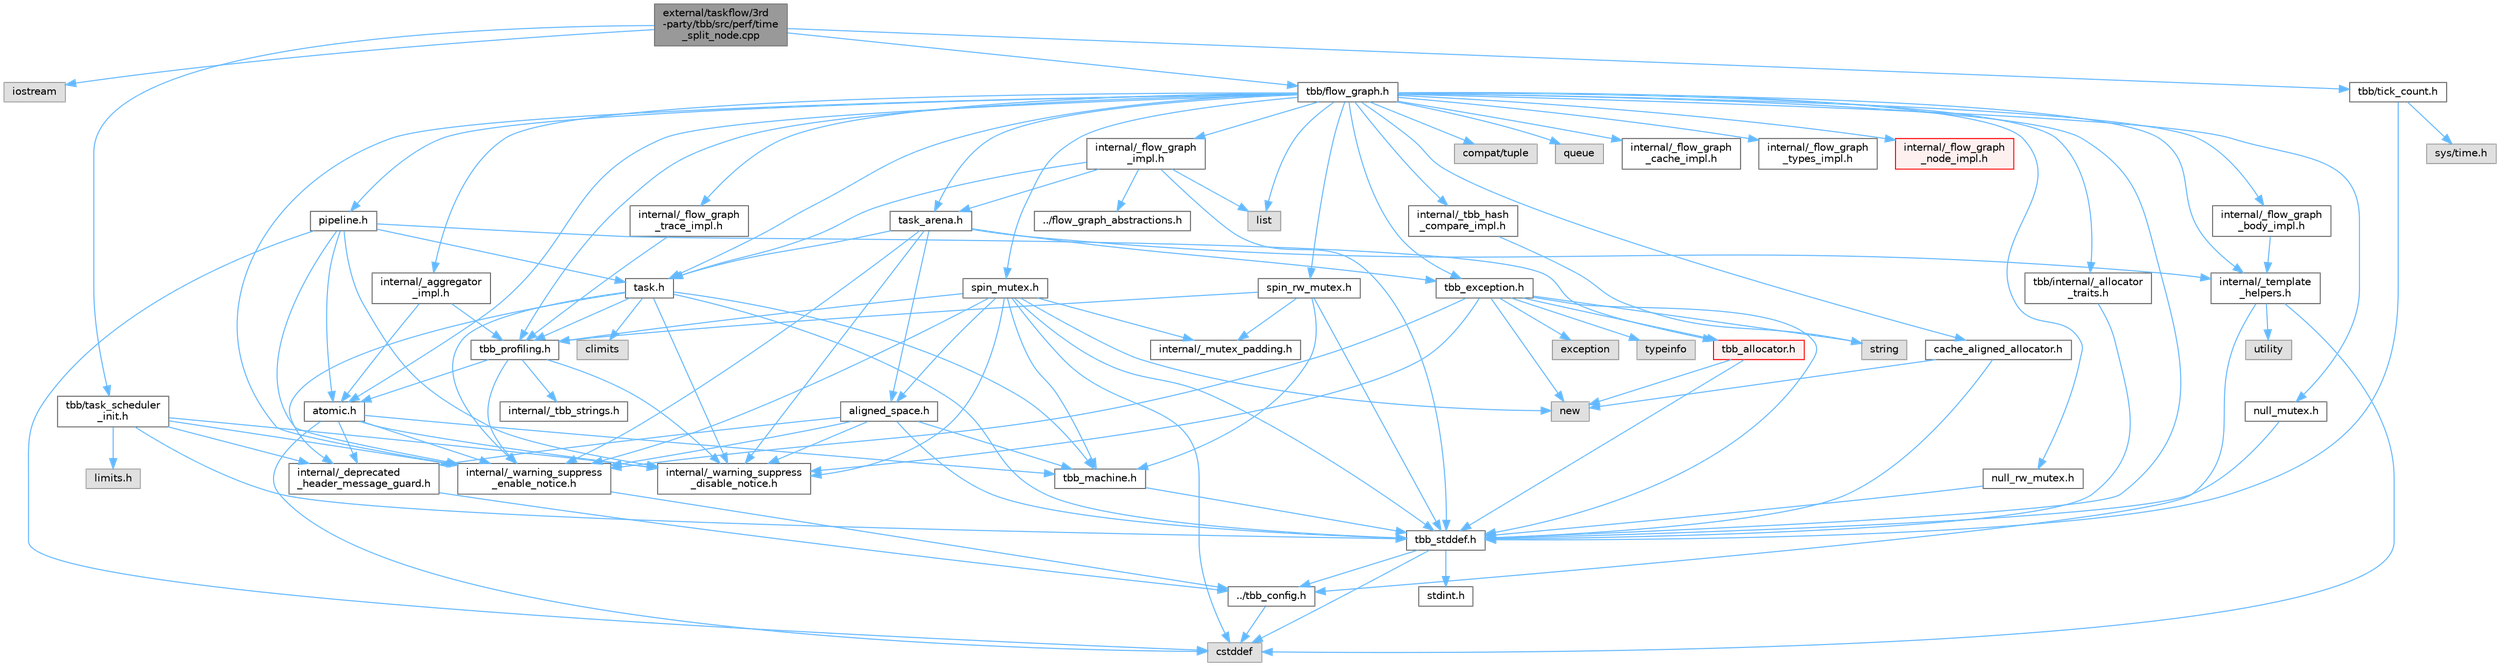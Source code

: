 digraph "external/taskflow/3rd-party/tbb/src/perf/time_split_node.cpp"
{
 // LATEX_PDF_SIZE
  bgcolor="transparent";
  edge [fontname=Helvetica,fontsize=10,labelfontname=Helvetica,labelfontsize=10];
  node [fontname=Helvetica,fontsize=10,shape=box,height=0.2,width=0.4];
  Node1 [id="Node000001",label="external/taskflow/3rd\l-party/tbb/src/perf/time\l_split_node.cpp",height=0.2,width=0.4,color="gray40", fillcolor="grey60", style="filled", fontcolor="black",tooltip=" "];
  Node1 -> Node2 [id="edge119_Node000001_Node000002",color="steelblue1",style="solid",tooltip=" "];
  Node2 [id="Node000002",label="iostream",height=0.2,width=0.4,color="grey60", fillcolor="#E0E0E0", style="filled",tooltip=" "];
  Node1 -> Node3 [id="edge120_Node000001_Node000003",color="steelblue1",style="solid",tooltip=" "];
  Node3 [id="Node000003",label="tbb/flow_graph.h",height=0.2,width=0.4,color="grey40", fillcolor="white", style="filled",URL="$flow__graph_8h.html",tooltip="The graph related classes and functions"];
  Node3 -> Node4 [id="edge121_Node000003_Node000004",color="steelblue1",style="solid",tooltip=" "];
  Node4 [id="Node000004",label="internal/_warning_suppress\l_enable_notice.h",height=0.2,width=0.4,color="grey40", fillcolor="white", style="filled",URL="$__warning__suppress__enable__notice_8h.html",tooltip=" "];
  Node4 -> Node5 [id="edge122_Node000004_Node000005",color="steelblue1",style="solid",tooltip=" "];
  Node5 [id="Node000005",label="../tbb_config.h",height=0.2,width=0.4,color="grey40", fillcolor="white", style="filled",URL="$tbb__config_8h.html",tooltip=" "];
  Node5 -> Node6 [id="edge123_Node000005_Node000006",color="steelblue1",style="solid",tooltip=" "];
  Node6 [id="Node000006",label="cstddef",height=0.2,width=0.4,color="grey60", fillcolor="#E0E0E0", style="filled",tooltip=" "];
  Node3 -> Node7 [id="edge124_Node000003_Node000007",color="steelblue1",style="solid",tooltip=" "];
  Node7 [id="Node000007",label="tbb_stddef.h",height=0.2,width=0.4,color="grey40", fillcolor="white", style="filled",URL="$tbb__stddef_8h.html",tooltip=" "];
  Node7 -> Node5 [id="edge125_Node000007_Node000005",color="steelblue1",style="solid",tooltip=" "];
  Node7 -> Node6 [id="edge126_Node000007_Node000006",color="steelblue1",style="solid",tooltip=" "];
  Node7 -> Node8 [id="edge127_Node000007_Node000008",color="steelblue1",style="solid",tooltip=" "];
  Node8 [id="Node000008",label="stdint.h",height=0.2,width=0.4,color="grey40", fillcolor="white", style="filled",URL="$stdint_8h.html",tooltip=" "];
  Node3 -> Node9 [id="edge128_Node000003_Node000009",color="steelblue1",style="solid",tooltip=" "];
  Node9 [id="Node000009",label="atomic.h",height=0.2,width=0.4,color="grey40", fillcolor="white", style="filled",URL="$external_2taskflow_23rd-party_2tbb_2include_2tbb_2atomic_8h.html",tooltip=" "];
  Node9 -> Node10 [id="edge129_Node000009_Node000010",color="steelblue1",style="solid",tooltip=" "];
  Node10 [id="Node000010",label="internal/_deprecated\l_header_message_guard.h",height=0.2,width=0.4,color="grey40", fillcolor="white", style="filled",URL="$__deprecated__header__message__guard_8h.html",tooltip=" "];
  Node10 -> Node5 [id="edge130_Node000010_Node000005",color="steelblue1",style="solid",tooltip=" "];
  Node9 -> Node4 [id="edge131_Node000009_Node000004",color="steelblue1",style="solid",tooltip=" "];
  Node9 -> Node6 [id="edge132_Node000009_Node000006",color="steelblue1",style="solid",tooltip=" "];
  Node9 -> Node11 [id="edge133_Node000009_Node000011",color="steelblue1",style="solid",tooltip=" "];
  Node11 [id="Node000011",label="tbb_machine.h",height=0.2,width=0.4,color="grey40", fillcolor="white", style="filled",URL="$tbb__machine_8h.html",tooltip=" "];
  Node11 -> Node7 [id="edge134_Node000011_Node000007",color="steelblue1",style="solid",tooltip=" "];
  Node9 -> Node12 [id="edge135_Node000009_Node000012",color="steelblue1",style="solid",tooltip=" "];
  Node12 [id="Node000012",label="internal/_warning_suppress\l_disable_notice.h",height=0.2,width=0.4,color="grey40", fillcolor="white", style="filled",URL="$__warning__suppress__disable__notice_8h.html",tooltip=" "];
  Node3 -> Node13 [id="edge136_Node000003_Node000013",color="steelblue1",style="solid",tooltip=" "];
  Node13 [id="Node000013",label="spin_mutex.h",height=0.2,width=0.4,color="grey40", fillcolor="white", style="filled",URL="$external_2taskflow_23rd-party_2tbb_2include_2tbb_2spin__mutex_8h.html",tooltip=" "];
  Node13 -> Node4 [id="edge137_Node000013_Node000004",color="steelblue1",style="solid",tooltip=" "];
  Node13 -> Node6 [id="edge138_Node000013_Node000006",color="steelblue1",style="solid",tooltip=" "];
  Node13 -> Node14 [id="edge139_Node000013_Node000014",color="steelblue1",style="solid",tooltip=" "];
  Node14 [id="Node000014",label="new",height=0.2,width=0.4,color="grey60", fillcolor="#E0E0E0", style="filled",tooltip=" "];
  Node13 -> Node15 [id="edge140_Node000013_Node000015",color="steelblue1",style="solid",tooltip=" "];
  Node15 [id="Node000015",label="aligned_space.h",height=0.2,width=0.4,color="grey40", fillcolor="white", style="filled",URL="$aligned__space_8h.html",tooltip=" "];
  Node15 -> Node10 [id="edge141_Node000015_Node000010",color="steelblue1",style="solid",tooltip=" "];
  Node15 -> Node4 [id="edge142_Node000015_Node000004",color="steelblue1",style="solid",tooltip=" "];
  Node15 -> Node7 [id="edge143_Node000015_Node000007",color="steelblue1",style="solid",tooltip=" "];
  Node15 -> Node11 [id="edge144_Node000015_Node000011",color="steelblue1",style="solid",tooltip=" "];
  Node15 -> Node12 [id="edge145_Node000015_Node000012",color="steelblue1",style="solid",tooltip=" "];
  Node13 -> Node7 [id="edge146_Node000013_Node000007",color="steelblue1",style="solid",tooltip=" "];
  Node13 -> Node11 [id="edge147_Node000013_Node000011",color="steelblue1",style="solid",tooltip=" "];
  Node13 -> Node16 [id="edge148_Node000013_Node000016",color="steelblue1",style="solid",tooltip=" "];
  Node16 [id="Node000016",label="tbb_profiling.h",height=0.2,width=0.4,color="grey40", fillcolor="white", style="filled",URL="$tbb__profiling_8h.html",tooltip=" "];
  Node16 -> Node4 [id="edge149_Node000016_Node000004",color="steelblue1",style="solid",tooltip=" "];
  Node16 -> Node17 [id="edge150_Node000016_Node000017",color="steelblue1",style="solid",tooltip=" "];
  Node17 [id="Node000017",label="internal/_tbb_strings.h",height=0.2,width=0.4,color="grey40", fillcolor="white", style="filled",URL="$__tbb__strings_8h.html",tooltip=" "];
  Node16 -> Node9 [id="edge151_Node000016_Node000009",color="steelblue1",style="solid",tooltip=" "];
  Node16 -> Node12 [id="edge152_Node000016_Node000012",color="steelblue1",style="solid",tooltip=" "];
  Node13 -> Node18 [id="edge153_Node000013_Node000018",color="steelblue1",style="solid",tooltip=" "];
  Node18 [id="Node000018",label="internal/_mutex_padding.h",height=0.2,width=0.4,color="grey40", fillcolor="white", style="filled",URL="$__mutex__padding_8h.html",tooltip=" "];
  Node13 -> Node12 [id="edge154_Node000013_Node000012",color="steelblue1",style="solid",tooltip=" "];
  Node3 -> Node19 [id="edge155_Node000003_Node000019",color="steelblue1",style="solid",tooltip=" "];
  Node19 [id="Node000019",label="null_mutex.h",height=0.2,width=0.4,color="grey40", fillcolor="white", style="filled",URL="$external_2taskflow_23rd-party_2tbb_2include_2tbb_2null__mutex_8h.html",tooltip=" "];
  Node19 -> Node7 [id="edge156_Node000019_Node000007",color="steelblue1",style="solid",tooltip=" "];
  Node3 -> Node20 [id="edge157_Node000003_Node000020",color="steelblue1",style="solid",tooltip=" "];
  Node20 [id="Node000020",label="spin_rw_mutex.h",height=0.2,width=0.4,color="grey40", fillcolor="white", style="filled",URL="$spin__rw__mutex_8h.html",tooltip=" "];
  Node20 -> Node7 [id="edge158_Node000020_Node000007",color="steelblue1",style="solid",tooltip=" "];
  Node20 -> Node11 [id="edge159_Node000020_Node000011",color="steelblue1",style="solid",tooltip=" "];
  Node20 -> Node16 [id="edge160_Node000020_Node000016",color="steelblue1",style="solid",tooltip=" "];
  Node20 -> Node18 [id="edge161_Node000020_Node000018",color="steelblue1",style="solid",tooltip=" "];
  Node3 -> Node21 [id="edge162_Node000003_Node000021",color="steelblue1",style="solid",tooltip=" "];
  Node21 [id="Node000021",label="null_rw_mutex.h",height=0.2,width=0.4,color="grey40", fillcolor="white", style="filled",URL="$null__rw__mutex_8h.html",tooltip=" "];
  Node21 -> Node7 [id="edge163_Node000021_Node000007",color="steelblue1",style="solid",tooltip=" "];
  Node3 -> Node22 [id="edge164_Node000003_Node000022",color="steelblue1",style="solid",tooltip=" "];
  Node22 [id="Node000022",label="task.h",height=0.2,width=0.4,color="grey40", fillcolor="white", style="filled",URL="$task_8h.html",tooltip=" "];
  Node22 -> Node10 [id="edge165_Node000022_Node000010",color="steelblue1",style="solid",tooltip=" "];
  Node22 -> Node4 [id="edge166_Node000022_Node000004",color="steelblue1",style="solid",tooltip=" "];
  Node22 -> Node7 [id="edge167_Node000022_Node000007",color="steelblue1",style="solid",tooltip=" "];
  Node22 -> Node11 [id="edge168_Node000022_Node000011",color="steelblue1",style="solid",tooltip=" "];
  Node22 -> Node16 [id="edge169_Node000022_Node000016",color="steelblue1",style="solid",tooltip=" "];
  Node22 -> Node23 [id="edge170_Node000022_Node000023",color="steelblue1",style="solid",tooltip=" "];
  Node23 [id="Node000023",label="climits",height=0.2,width=0.4,color="grey60", fillcolor="#E0E0E0", style="filled",tooltip=" "];
  Node22 -> Node12 [id="edge171_Node000022_Node000012",color="steelblue1",style="solid",tooltip=" "];
  Node3 -> Node24 [id="edge172_Node000003_Node000024",color="steelblue1",style="solid",tooltip=" "];
  Node24 [id="Node000024",label="cache_aligned_allocator.h",height=0.2,width=0.4,color="grey40", fillcolor="white", style="filled",URL="$cache__aligned__allocator_8h.html",tooltip=" "];
  Node24 -> Node14 [id="edge173_Node000024_Node000014",color="steelblue1",style="solid",tooltip=" "];
  Node24 -> Node7 [id="edge174_Node000024_Node000007",color="steelblue1",style="solid",tooltip=" "];
  Node3 -> Node25 [id="edge175_Node000003_Node000025",color="steelblue1",style="solid",tooltip=" "];
  Node25 [id="Node000025",label="tbb_exception.h",height=0.2,width=0.4,color="grey40", fillcolor="white", style="filled",URL="$tbb__exception_8h.html",tooltip=" "];
  Node25 -> Node4 [id="edge176_Node000025_Node000004",color="steelblue1",style="solid",tooltip=" "];
  Node25 -> Node7 [id="edge177_Node000025_Node000007",color="steelblue1",style="solid",tooltip=" "];
  Node25 -> Node26 [id="edge178_Node000025_Node000026",color="steelblue1",style="solid",tooltip=" "];
  Node26 [id="Node000026",label="exception",height=0.2,width=0.4,color="grey60", fillcolor="#E0E0E0", style="filled",tooltip=" "];
  Node25 -> Node14 [id="edge179_Node000025_Node000014",color="steelblue1",style="solid",tooltip=" "];
  Node25 -> Node27 [id="edge180_Node000025_Node000027",color="steelblue1",style="solid",tooltip=" "];
  Node27 [id="Node000027",label="string",height=0.2,width=0.4,color="grey60", fillcolor="#E0E0E0", style="filled",tooltip=" "];
  Node25 -> Node28 [id="edge181_Node000025_Node000028",color="steelblue1",style="solid",tooltip=" "];
  Node28 [id="Node000028",label="tbb_allocator.h",height=0.2,width=0.4,color="red", fillcolor="#FFF0F0", style="filled",URL="$tbb__allocator_8h.html",tooltip=" "];
  Node28 -> Node7 [id="edge182_Node000028_Node000007",color="steelblue1",style="solid",tooltip=" "];
  Node28 -> Node14 [id="edge183_Node000028_Node000014",color="steelblue1",style="solid",tooltip=" "];
  Node25 -> Node30 [id="edge184_Node000025_Node000030",color="steelblue1",style="solid",tooltip=" "];
  Node30 [id="Node000030",label="typeinfo",height=0.2,width=0.4,color="grey60", fillcolor="#E0E0E0", style="filled",tooltip=" "];
  Node25 -> Node12 [id="edge185_Node000025_Node000012",color="steelblue1",style="solid",tooltip=" "];
  Node3 -> Node31 [id="edge186_Node000003_Node000031",color="steelblue1",style="solid",tooltip=" "];
  Node31 [id="Node000031",label="pipeline.h",height=0.2,width=0.4,color="grey40", fillcolor="white", style="filled",URL="$pipeline_8h.html",tooltip=" "];
  Node31 -> Node4 [id="edge187_Node000031_Node000004",color="steelblue1",style="solid",tooltip=" "];
  Node31 -> Node9 [id="edge188_Node000031_Node000009",color="steelblue1",style="solid",tooltip=" "];
  Node31 -> Node22 [id="edge189_Node000031_Node000022",color="steelblue1",style="solid",tooltip=" "];
  Node31 -> Node28 [id="edge190_Node000031_Node000028",color="steelblue1",style="solid",tooltip=" "];
  Node31 -> Node6 [id="edge191_Node000031_Node000006",color="steelblue1",style="solid",tooltip=" "];
  Node31 -> Node12 [id="edge192_Node000031_Node000012",color="steelblue1",style="solid",tooltip=" "];
  Node3 -> Node32 [id="edge193_Node000003_Node000032",color="steelblue1",style="solid",tooltip=" "];
  Node32 [id="Node000032",label="internal/_template\l_helpers.h",height=0.2,width=0.4,color="grey40", fillcolor="white", style="filled",URL="$__template__helpers_8h.html",tooltip=" "];
  Node32 -> Node33 [id="edge194_Node000032_Node000033",color="steelblue1",style="solid",tooltip=" "];
  Node33 [id="Node000033",label="utility",height=0.2,width=0.4,color="grey60", fillcolor="#E0E0E0", style="filled",tooltip=" "];
  Node32 -> Node6 [id="edge195_Node000032_Node000006",color="steelblue1",style="solid",tooltip=" "];
  Node32 -> Node5 [id="edge196_Node000032_Node000005",color="steelblue1",style="solid",tooltip=" "];
  Node3 -> Node34 [id="edge197_Node000003_Node000034",color="steelblue1",style="solid",tooltip=" "];
  Node34 [id="Node000034",label="internal/_aggregator\l_impl.h",height=0.2,width=0.4,color="grey40", fillcolor="white", style="filled",URL="$__aggregator__impl_8h.html",tooltip=" "];
  Node34 -> Node9 [id="edge198_Node000034_Node000009",color="steelblue1",style="solid",tooltip=" "];
  Node34 -> Node16 [id="edge199_Node000034_Node000016",color="steelblue1",style="solid",tooltip=" "];
  Node3 -> Node35 [id="edge200_Node000003_Node000035",color="steelblue1",style="solid",tooltip=" "];
  Node35 [id="Node000035",label="tbb/internal/_allocator\l_traits.h",height=0.2,width=0.4,color="grey40", fillcolor="white", style="filled",URL="$__allocator__traits_8h.html",tooltip=" "];
  Node35 -> Node7 [id="edge201_Node000035_Node000007",color="steelblue1",style="solid",tooltip=" "];
  Node3 -> Node16 [id="edge202_Node000003_Node000016",color="steelblue1",style="solid",tooltip=" "];
  Node3 -> Node36 [id="edge203_Node000003_Node000036",color="steelblue1",style="solid",tooltip=" "];
  Node36 [id="Node000036",label="task_arena.h",height=0.2,width=0.4,color="grey40", fillcolor="white", style="filled",URL="$task__arena_8h.html",tooltip=" "];
  Node36 -> Node4 [id="edge204_Node000036_Node000004",color="steelblue1",style="solid",tooltip=" "];
  Node36 -> Node22 [id="edge205_Node000036_Node000022",color="steelblue1",style="solid",tooltip=" "];
  Node36 -> Node25 [id="edge206_Node000036_Node000025",color="steelblue1",style="solid",tooltip=" "];
  Node36 -> Node32 [id="edge207_Node000036_Node000032",color="steelblue1",style="solid",tooltip=" "];
  Node36 -> Node15 [id="edge208_Node000036_Node000015",color="steelblue1",style="solid",tooltip=" "];
  Node36 -> Node12 [id="edge209_Node000036_Node000012",color="steelblue1",style="solid",tooltip=" "];
  Node3 -> Node37 [id="edge210_Node000003_Node000037",color="steelblue1",style="solid",tooltip=" "];
  Node37 [id="Node000037",label="compat/tuple",height=0.2,width=0.4,color="grey60", fillcolor="#E0E0E0", style="filled",tooltip=" "];
  Node3 -> Node38 [id="edge211_Node000003_Node000038",color="steelblue1",style="solid",tooltip=" "];
  Node38 [id="Node000038",label="list",height=0.2,width=0.4,color="grey60", fillcolor="#E0E0E0", style="filled",tooltip=" "];
  Node3 -> Node39 [id="edge212_Node000003_Node000039",color="steelblue1",style="solid",tooltip=" "];
  Node39 [id="Node000039",label="queue",height=0.2,width=0.4,color="grey60", fillcolor="#E0E0E0", style="filled",tooltip=" "];
  Node3 -> Node40 [id="edge213_Node000003_Node000040",color="steelblue1",style="solid",tooltip=" "];
  Node40 [id="Node000040",label="internal/_flow_graph\l_impl.h",height=0.2,width=0.4,color="grey40", fillcolor="white", style="filled",URL="$__flow__graph__impl_8h.html",tooltip=" "];
  Node40 -> Node7 [id="edge214_Node000040_Node000007",color="steelblue1",style="solid",tooltip=" "];
  Node40 -> Node22 [id="edge215_Node000040_Node000022",color="steelblue1",style="solid",tooltip=" "];
  Node40 -> Node36 [id="edge216_Node000040_Node000036",color="steelblue1",style="solid",tooltip=" "];
  Node40 -> Node41 [id="edge217_Node000040_Node000041",color="steelblue1",style="solid",tooltip=" "];
  Node41 [id="Node000041",label="../flow_graph_abstractions.h",height=0.2,width=0.4,color="grey40", fillcolor="white", style="filled",URL="$flow__graph__abstractions_8h.html",tooltip=" "];
  Node40 -> Node38 [id="edge218_Node000040_Node000038",color="steelblue1",style="solid",tooltip=" "];
  Node3 -> Node42 [id="edge219_Node000003_Node000042",color="steelblue1",style="solid",tooltip=" "];
  Node42 [id="Node000042",label="internal/_flow_graph\l_trace_impl.h",height=0.2,width=0.4,color="grey40", fillcolor="white", style="filled",URL="$__flow__graph__trace__impl_8h.html",tooltip=" "];
  Node42 -> Node16 [id="edge220_Node000042_Node000016",color="steelblue1",style="solid",tooltip=" "];
  Node3 -> Node43 [id="edge221_Node000003_Node000043",color="steelblue1",style="solid",tooltip=" "];
  Node43 [id="Node000043",label="internal/_tbb_hash\l_compare_impl.h",height=0.2,width=0.4,color="grey40", fillcolor="white", style="filled",URL="$__tbb__hash__compare__impl_8h.html",tooltip=" "];
  Node43 -> Node27 [id="edge222_Node000043_Node000027",color="steelblue1",style="solid",tooltip=" "];
  Node3 -> Node44 [id="edge223_Node000003_Node000044",color="steelblue1",style="solid",tooltip=" "];
  Node44 [id="Node000044",label="internal/_flow_graph\l_body_impl.h",height=0.2,width=0.4,color="grey40", fillcolor="white", style="filled",URL="$__flow__graph__body__impl_8h.html",tooltip=" "];
  Node44 -> Node32 [id="edge224_Node000044_Node000032",color="steelblue1",style="solid",tooltip=" "];
  Node3 -> Node45 [id="edge225_Node000003_Node000045",color="steelblue1",style="solid",tooltip=" "];
  Node45 [id="Node000045",label="internal/_flow_graph\l_cache_impl.h",height=0.2,width=0.4,color="grey40", fillcolor="white", style="filled",URL="$__flow__graph__cache__impl_8h.html",tooltip=" "];
  Node3 -> Node46 [id="edge226_Node000003_Node000046",color="steelblue1",style="solid",tooltip=" "];
  Node46 [id="Node000046",label="internal/_flow_graph\l_types_impl.h",height=0.2,width=0.4,color="grey40", fillcolor="white", style="filled",URL="$__flow__graph__types__impl_8h.html",tooltip=" "];
  Node3 -> Node47 [id="edge227_Node000003_Node000047",color="steelblue1",style="solid",tooltip=" "];
  Node47 [id="Node000047",label="internal/_flow_graph\l_node_impl.h",height=0.2,width=0.4,color="red", fillcolor="#FFF0F0", style="filled",URL="$__flow__graph__node__impl_8h.html",tooltip=" "];
  Node1 -> Node49 [id="edge228_Node000001_Node000049",color="steelblue1",style="solid",tooltip=" "];
  Node49 [id="Node000049",label="tbb/tick_count.h",height=0.2,width=0.4,color="grey40", fillcolor="white", style="filled",URL="$tick__count_8h.html",tooltip=" "];
  Node49 -> Node7 [id="edge229_Node000049_Node000007",color="steelblue1",style="solid",tooltip=" "];
  Node49 -> Node50 [id="edge230_Node000049_Node000050",color="steelblue1",style="solid",tooltip=" "];
  Node50 [id="Node000050",label="sys/time.h",height=0.2,width=0.4,color="grey60", fillcolor="#E0E0E0", style="filled",tooltip=" "];
  Node1 -> Node51 [id="edge231_Node000001_Node000051",color="steelblue1",style="solid",tooltip=" "];
  Node51 [id="Node000051",label="tbb/task_scheduler\l_init.h",height=0.2,width=0.4,color="grey40", fillcolor="white", style="filled",URL="$task__scheduler__init_8h.html",tooltip=" "];
  Node51 -> Node10 [id="edge232_Node000051_Node000010",color="steelblue1",style="solid",tooltip=" "];
  Node51 -> Node4 [id="edge233_Node000051_Node000004",color="steelblue1",style="solid",tooltip=" "];
  Node51 -> Node7 [id="edge234_Node000051_Node000007",color="steelblue1",style="solid",tooltip=" "];
  Node51 -> Node52 [id="edge235_Node000051_Node000052",color="steelblue1",style="solid",tooltip=" "];
  Node52 [id="Node000052",label="limits.h",height=0.2,width=0.4,color="grey60", fillcolor="#E0E0E0", style="filled",tooltip=" "];
  Node51 -> Node12 [id="edge236_Node000051_Node000012",color="steelblue1",style="solid",tooltip=" "];
}
